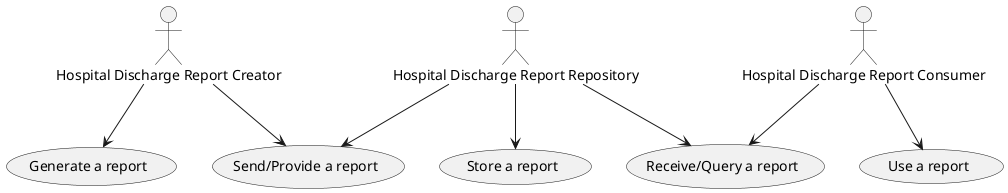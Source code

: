 @startuml
"Hospital Discharge Report Creator" as creator
"Hospital Discharge Report Repository" as repos
"Hospital Discharge Report Consumer" as consumer
"Generate a report" as (create)
"Store a report" as (store)
"Use a report" as (use)

"Send/Provide a report" as (send)
"Receive/Query a report" as (receive)

creator --> (create)
creator --> (send)
consumer --> (use)
consumer --> (receive)
repos --> (store)
repos --> (send)
repos --> (receive)
@enduml